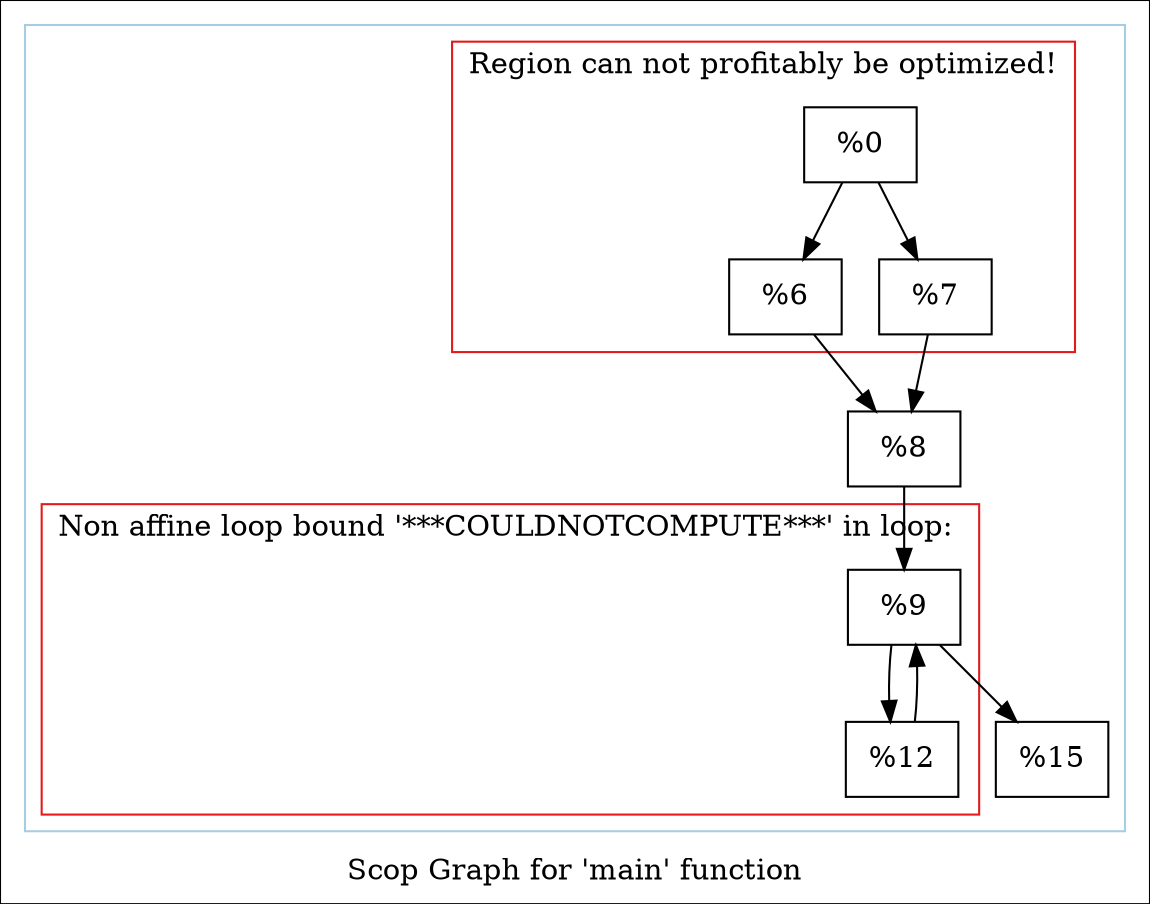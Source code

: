 digraph "Scop Graph for 'main' function" {
	label="Scop Graph for 'main' function";

	Node0x1afc1d0 [shape=record,label="{%0}"];
	Node0x1afc1d0 -> Node0x1afda30;
	Node0x1afc1d0 -> Node0x1afafa0;
	Node0x1afda30 [shape=record,label="{%6}"];
	Node0x1afda30 -> Node0x1afd450;
	Node0x1afd450 [shape=record,label="{%8}"];
	Node0x1afd450 -> Node0x1b28fa0;
	Node0x1b28fa0 [shape=record,label="{%9}"];
	Node0x1b28fa0 -> Node0x1b269d0;
	Node0x1b28fa0 -> Node0x1b27500;
	Node0x1b269d0 [shape=record,label="{%12}"];
	Node0x1b269d0 -> Node0x1b28fa0[constraint=false];
	Node0x1b27500 [shape=record,label="{%15}"];
	Node0x1afafa0 [shape=record,label="{%7}"];
	Node0x1afafa0 -> Node0x1afd450;
	colorscheme = "paired12"
        subgraph cluster_0x1aceed0 {
          label = "";
          style = solid;
          color = 1
          subgraph cluster_0x1b27440 {
            label = "Region can not profitably be optimized!";
            style = solid;
            color = 6
            Node0x1afc1d0;
            Node0x1afda30;
            Node0x1afafa0;
          }
          subgraph cluster_0x1affc40 {
            label = "Non affine loop bound '***COULDNOTCOMPUTE***' in loop: ";
            style = solid;
            color = 6
            Node0x1b28fa0;
            Node0x1b269d0;
          }
          Node0x1afd450;
          Node0x1b27500;
        }
}
